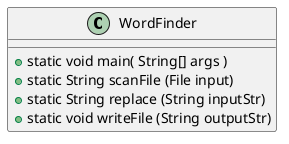 @startuml
'https://plantuml.com/sequence-diagram

class WordFinder
{
    + static void main( String[] args )
    + static String scanFile (File input)
    + static String replace (String inputStr)
    + static void writeFile (String outputStr)
}

@enduml